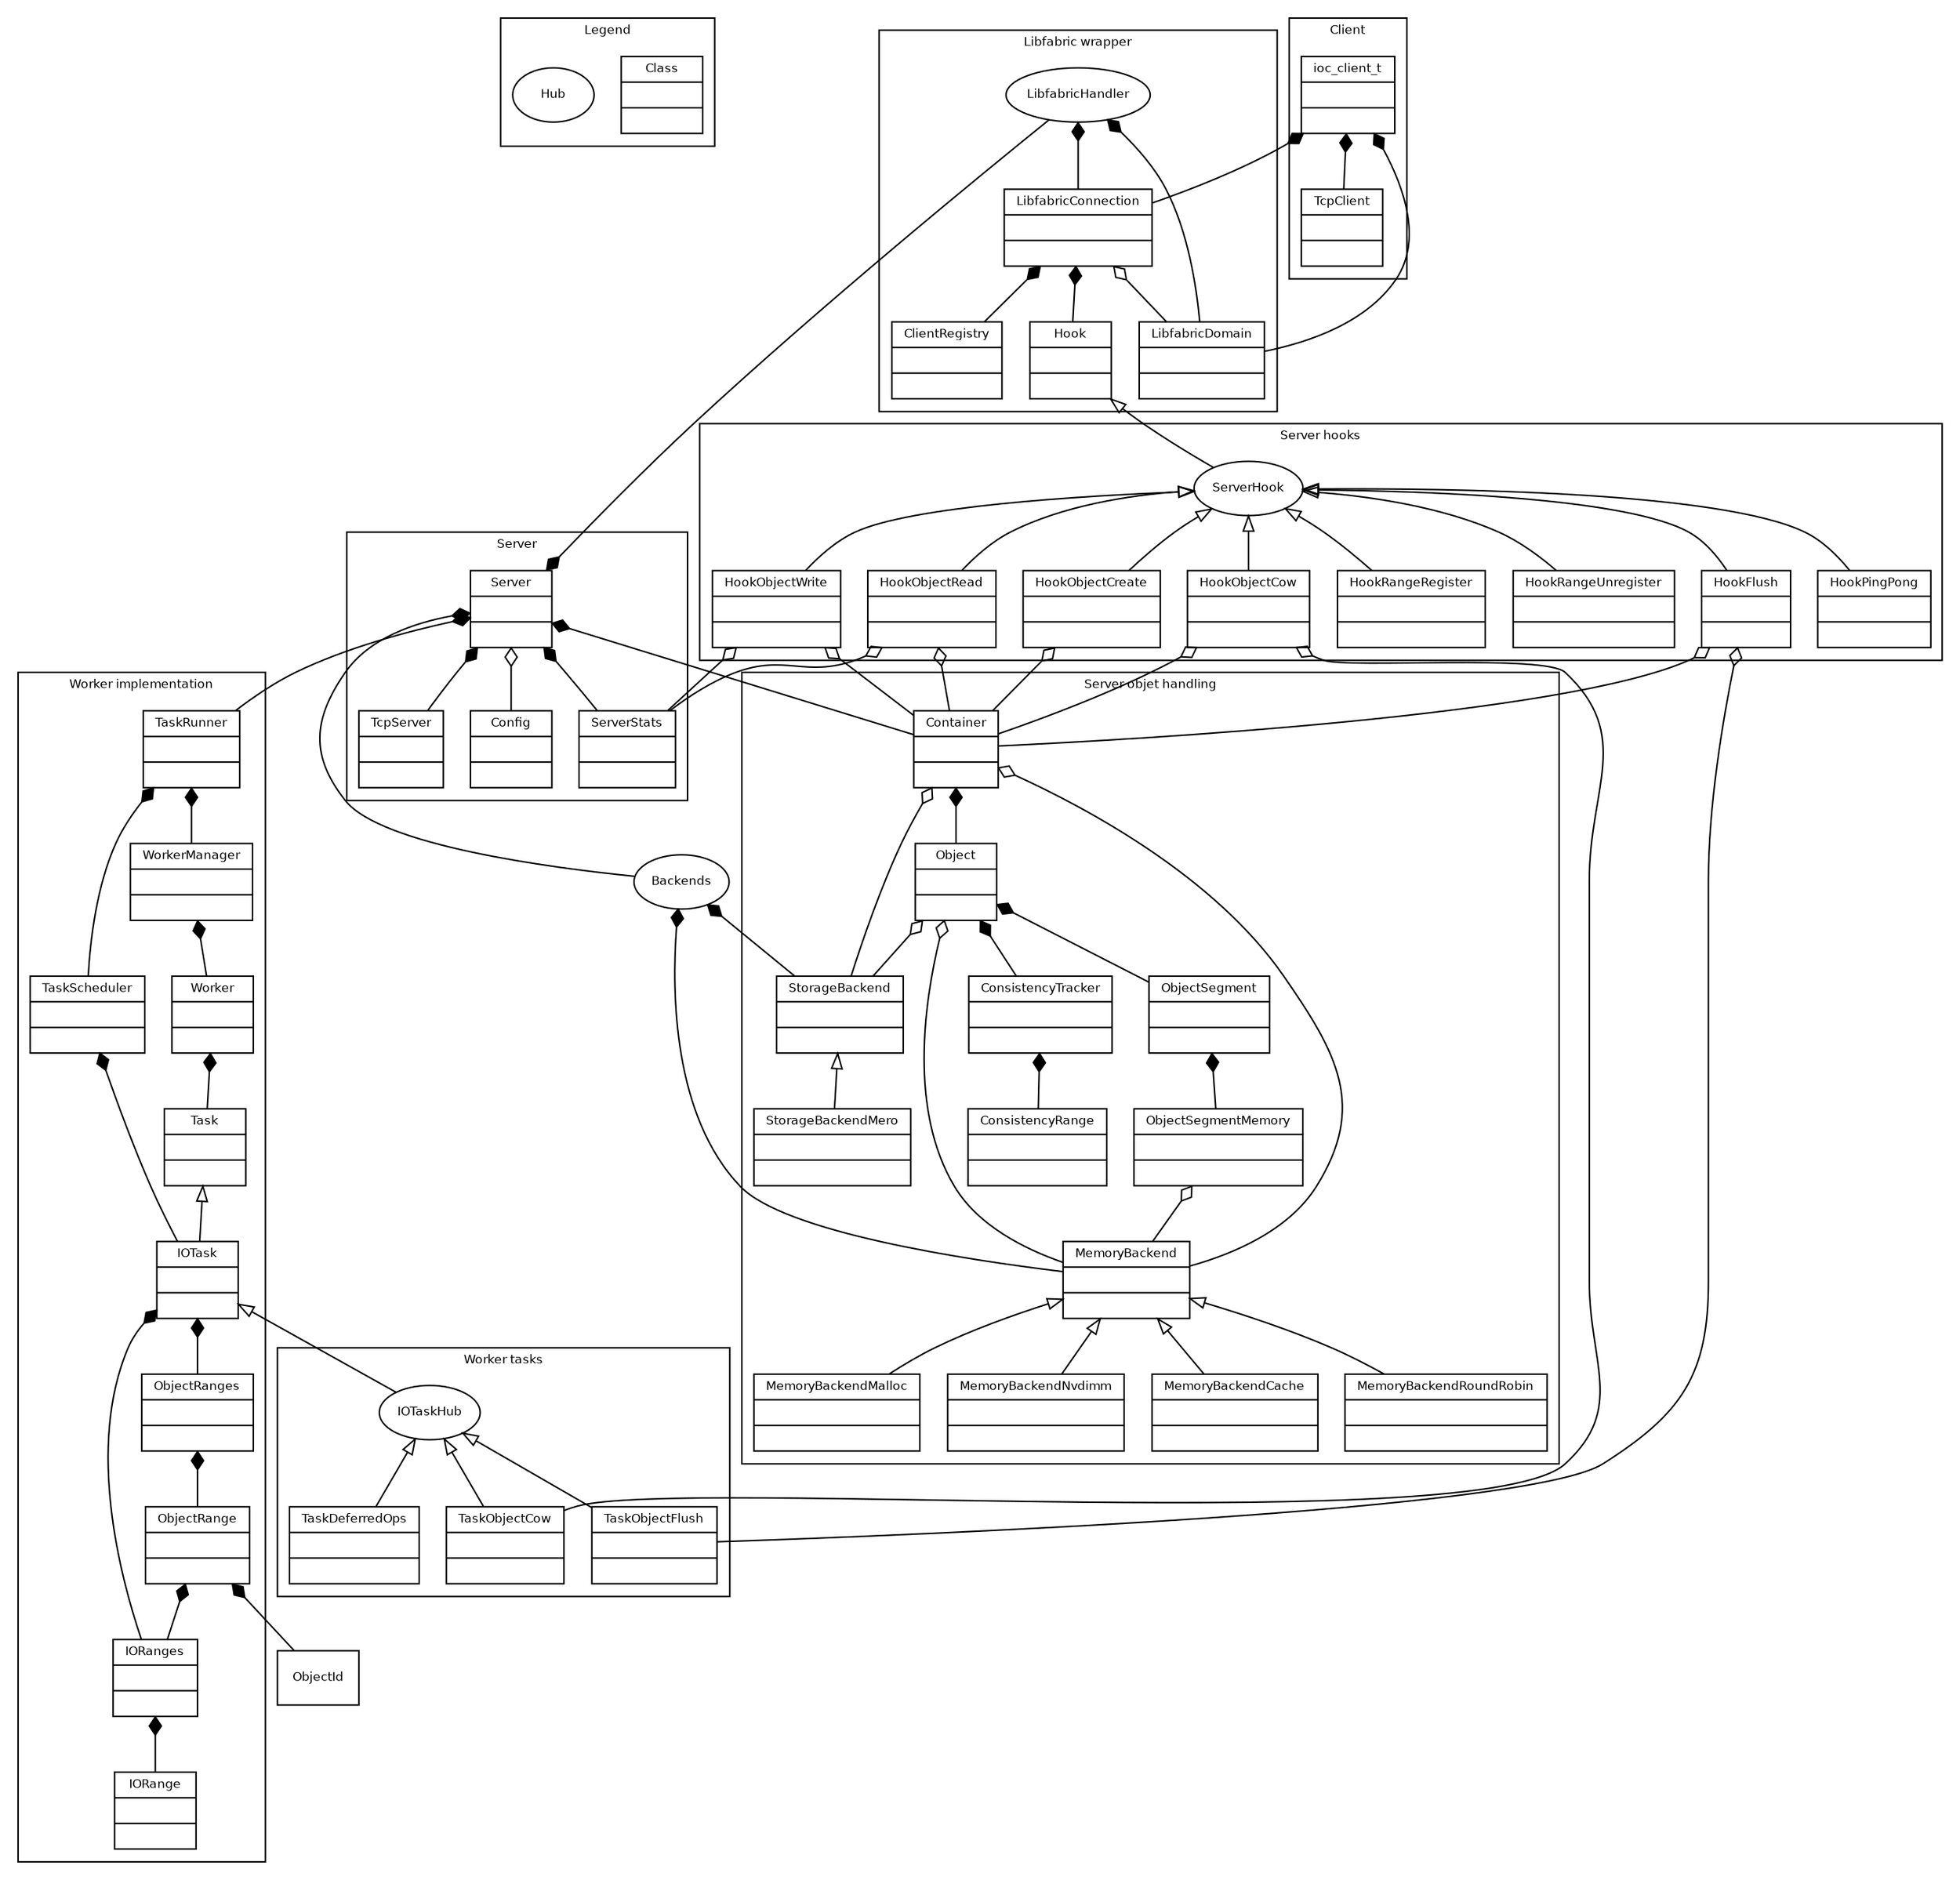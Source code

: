 digraph IOCATCHER
{
	//Some fonts
	fontname = "Bitstream Vera Sans"
	fontsize = 8
	
	//configure node
	node [
		fontname = "Bitstream Vera Sans"
		fontsize = 8
		shape = "record"
	]
	
	//configure edge
	edge [
		arrowtail = "empty"
		dir=back
	]

	//legend
	subgraph cluster_legend {
		label = "Legend"

		Class [
			label = "{Class|\l|\l}"
		]

		Hub [
			label = "Hub"
			shape = ellipse
		]
	}

	//classes
	subgraph cluster_server {
		label = "Server"

		Server [
			label = "{Server|\l|\l}"
		]

		TcpServer [
			label = "{TcpServer|\l|\l}"
		]

		Config [
			label = "{Config|\l|\l}"
		]

		ServerStats [
			label = "{ServerStats|\l|\l}"
		]
	}

	subgraph cluster_server_hooks {
		label = "Server hooks"

		ServerHook [
			label = "ServerHook"
			shape = ellipse
		]

		HookObjectWrite [
			label = "{HookObjectWrite|\l|\l}"
		]

		HookObjectRead [
			label = "{HookObjectRead|\l|\l}"
		]

		HookObjectCreate [
			label = "{HookObjectCreate|\l|\l}"
		]

		HookObjectCow [
			label = "{HookObjectCow|\l|\l}"
		]

		HookRangeRegister [
			label = "{HookRangeRegister|\l|\l}"
		]

		HookRangeUnregister [
			label = "{HookRangeUnregister|\l|\l}"
		]

		HookFlush [
			label = "{HookFlush|\l|\l}"
		]

		HookPingPong [
			label = "{HookPingPong|\l|\l}"
		]
	}

	subgraph cluster_object_handling {
		label = "Server objet handling"

		Container [
			label = "{Container|\l|\l}"
		]

		Object [
			label = "{Object|\l|\l}"
		]

		StorageBackend [
			label = "{StorageBackend|\l|\l}"
		]

		StorageBackendMero [
			label = "{StorageBackendMero|\l|\l}"
		]

		ConsistencyTracker [
			label = "{ConsistencyTracker|\l|\l}"
		]

		ConsistencyRange [
			label = "{ConsistencyRange|\l|\l}"
		]

		ObjectSegment [
			label = "{ObjectSegment|\l|\l}"
		]

		MemoryBackend [
			label = "{MemoryBackend|\l|\l}"
		]

		MemoryBackendMalloc [
			label = "{MemoryBackendMalloc|\l|\l}"
		]

		MemoryBackendNvdimm [
			label = "{MemoryBackendNvdimm|\l|\l}"
		]

		MemoryBackendCache [
			label = "{MemoryBackendCache|\l|\l}"
		]

		MemoryBackendRoundRobin [
			label = "{MemoryBackendRoundRobin|\l|\l}"
		]

		ObjectSegmentMemory [
			label = "{ObjectSegmentMemory|\l|\l}"
		]

	}

	Backends [
		label = "Backends"
		shape = ellipse
	]

	subgraph cluster_libfabric_handling {
		label = "Libfabric wrapper"

		LibfabricConnection [
			label = "{LibfabricConnection|\l|\l}"
		]

		LibfabricDomain [
			label = "{LibfabricDomain|\l|\l}"
		]

		ClientRegistry [
			label = "{ClientRegistry|\l|\l}"
		]

		Hook [
			label = "{Hook|\l|\l}"
		]

		LibfabricHandler [
			label = "LibfabricHandler"
			shape = ellipse
		]
	}

	subgraph cluster_client {
		label = "Client"

		TcpClient [
			label = "{TcpClient|\l|\l}"
		]

		ioc_client_t [
			label = "{ioc_client_t|\l|\l}"
		]
	}

	subgraph cluster_tasks {
		label = "Worker tasks"

		IOTaskHub [
			label = "IOTaskHub"
			shape = ellipse
		]

		TaskDeferredOps [
			label = "{TaskDeferredOps|\l|\l}"
		]

		TaskObjectCow [
			label = "{TaskObjectCow|\l|\l}"
		]

		TaskObjectFlush [
			label = "{TaskObjectFlush|\l|\l}"
		]
	}

	subgraph cluster_worker {
		label = "Worker implementation"

		IORange [
			label = "{IORange|\l|\l}"
		]

		IORanges [
			label = "{IORanges|\l|\l}"
		]

		ObjectRange [
			label = "{ObjectRange|\l|\l}"
		]

		ObjectRanges [
			label = "{ObjectRanges|\l|\l}"
		]

		Task [
			label = "{Task|\l|\l}"
		]

		IOTask [
			label = "{IOTask|\l|\l}"
		]

		TaskRunner [
			label = "{TaskRunner|\l|\l}"
		]

		TaskScheduler [
			label = "{TaskScheduler|\l|\l}"
		]

		Worker [
			label = "{Worker|\l|\l}"
		]

		WorkerManager [
			label = "{WorkerManager|\l|\l}"
		]
	}

	//inheritance links
	ServerHook -> HookFlush
	ServerHook -> HookObjectCow
	ServerHook -> HookObjectCreate
	ServerHook -> HookObjectRead
	ServerHook -> HookObjectWrite
	ServerHook -> HookRangeRegister
	ServerHook -> HookRangeUnregister
	ServerHook -> HookPingPong
	Hook -> ServerHook
	StorageBackend -> StorageBackendMero
	MemoryBackend -> MemoryBackendMalloc
	MemoryBackend -> MemoryBackendNvdimm
	MemoryBackend -> MemoryBackendCache
	MemoryBackend -> MemoryBackendRoundRobin
	IOTaskHub -> TaskDeferredOps
	IOTaskHub -> TaskObjectCow
	IOTaskHub -> TaskObjectFlush
	IOTask -> IOTaskHub
	Task -> IOTask

	//composition
	LibfabricHandler -> LibfabricDomain[arrowtail=diamond]
	LibfabricHandler -> LibfabricConnection[arrowtail=diamond]
	Server -> Config[arrowtail=odiamond]
	Server -> Container[arrowtail=diamond]
	Server -> TcpServer[arrowtail=diamond]
	Server -> LibfabricHandler[arrowtail=diamond]
	Server -> ServerStats[arrowtail=diamond]
	Server -> Backends[arrowtail=diamond]
	Server -> TaskRunner[arrowtail=diamond]
	Backends -> StorageBackend[arrowtail=diamond]
	Backends -> MemoryBackend[arrowtail=diamond]
	LibfabricConnection -> ClientRegistry[arrowtail=diamond]
	LibfabricConnection -> LibfabricDomain[arrowtail=odiamond]
	LibfabricConnection -> Hook[arrowtail=diamond]
	Container -> Object[arrowtail=diamond]
	Container -> StorageBackend[arrowtail=odiamond]
	Container -> MemoryBackend[arrowtail=odiamond]
	Object -> ObjectSegment[arrowtail=diamond]
	Object -> ConsistencyTracker[arrowtail=diamond]
	Object -> StorageBackend[arrowtail=odiamond]
	Object -> MemoryBackend[arrowtail=odiamond]
	ObjectSegment -> ObjectSegmentMemory[arrowtail=diamond]
	ObjectSegmentMemory -> MemoryBackend[arrowtail=odiamond]
	ConsistencyTracker -> ConsistencyRange[arrowtail=diamond]
	ioc_client_t -> TcpClient[arrowtail=diamond]
	ioc_client_t -> LibfabricDomain[arrowtail=diamond]
	ioc_client_t -> LibfabricConnection[arrowtail=diamond]
	HookFlush -> Container[arrowtail=odiamond]
	HookFlush -> TaskObjectFlush[arrowtail=odiamond]
	HookObjectCreate -> Container[arrowtail=odiamond]
	HookObjectCow -> Container[arrowtail=odiamond]
	HookObjectCow -> TaskObjectCow[arrowtail=odiamond]
	HookObjectRead -> Container[arrowtail=odiamond]
	HookObjectWrite -> Container[arrowtail=odiamond]
	HookObjectRead -> ServerStats[arrowtail=odiamond]
	HookObjectWrite -> ServerStats[arrowtail=odiamond]
	IORanges -> IORange[arrowtail=diamond]
	ObjectRange -> ObjectId[arrowtail=diamond]
	ObjectRange -> IORanges[arrowtail=diamond]
	ObjectRanges -> ObjectRange[arrowtail=diamond]
	WorkerManager -> Worker[arrowtail=diamond]
	TaskScheduler -> IOTask[arrowtail=diamond]
	TaskRunner -> WorkerManager[arrowtail=diamond]
	TaskRunner -> TaskScheduler[arrowtail=diamond]
	Worker -> Task[arrowtail=diamond]
	IOTask -> IORanges[arrowtail=diamond]
	IOTask -> ObjectRanges[arrowtail=diamond]
}
